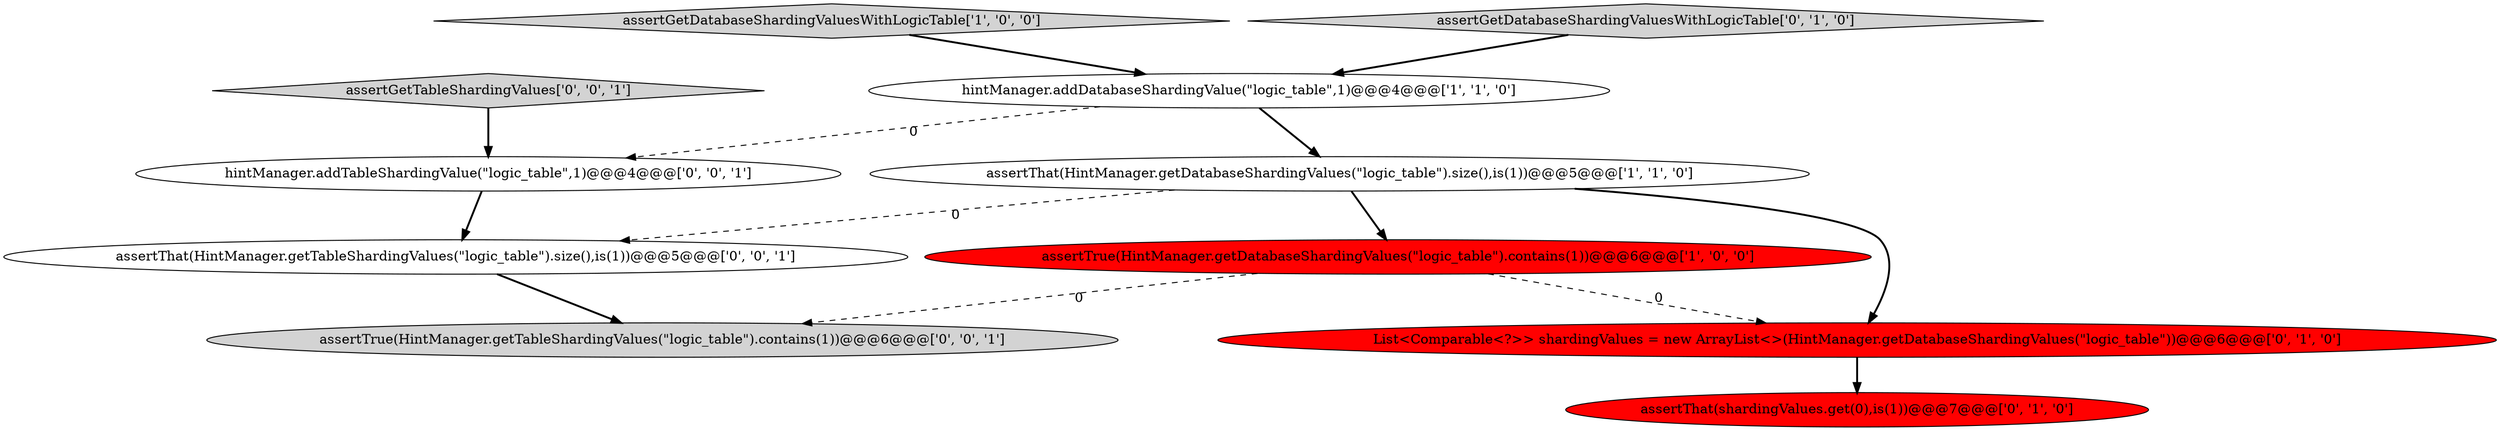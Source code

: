digraph {
0 [style = filled, label = "assertGetDatabaseShardingValuesWithLogicTable['1', '0', '0']", fillcolor = lightgray, shape = diamond image = "AAA0AAABBB1BBB"];
6 [style = filled, label = "assertThat(shardingValues.get(0),is(1))@@@7@@@['0', '1', '0']", fillcolor = red, shape = ellipse image = "AAA1AAABBB2BBB"];
10 [style = filled, label = "assertTrue(HintManager.getTableShardingValues(\"logic_table\").contains(1))@@@6@@@['0', '0', '1']", fillcolor = lightgray, shape = ellipse image = "AAA0AAABBB3BBB"];
7 [style = filled, label = "assertThat(HintManager.getTableShardingValues(\"logic_table\").size(),is(1))@@@5@@@['0', '0', '1']", fillcolor = white, shape = ellipse image = "AAA0AAABBB3BBB"];
2 [style = filled, label = "assertTrue(HintManager.getDatabaseShardingValues(\"logic_table\").contains(1))@@@6@@@['1', '0', '0']", fillcolor = red, shape = ellipse image = "AAA1AAABBB1BBB"];
8 [style = filled, label = "assertGetTableShardingValues['0', '0', '1']", fillcolor = lightgray, shape = diamond image = "AAA0AAABBB3BBB"];
9 [style = filled, label = "hintManager.addTableShardingValue(\"logic_table\",1)@@@4@@@['0', '0', '1']", fillcolor = white, shape = ellipse image = "AAA0AAABBB3BBB"];
5 [style = filled, label = "assertGetDatabaseShardingValuesWithLogicTable['0', '1', '0']", fillcolor = lightgray, shape = diamond image = "AAA0AAABBB2BBB"];
4 [style = filled, label = "List<Comparable<?>> shardingValues = new ArrayList<>(HintManager.getDatabaseShardingValues(\"logic_table\"))@@@6@@@['0', '1', '0']", fillcolor = red, shape = ellipse image = "AAA1AAABBB2BBB"];
3 [style = filled, label = "assertThat(HintManager.getDatabaseShardingValues(\"logic_table\").size(),is(1))@@@5@@@['1', '1', '0']", fillcolor = white, shape = ellipse image = "AAA0AAABBB1BBB"];
1 [style = filled, label = "hintManager.addDatabaseShardingValue(\"logic_table\",1)@@@4@@@['1', '1', '0']", fillcolor = white, shape = ellipse image = "AAA0AAABBB1BBB"];
1->3 [style = bold, label=""];
5->1 [style = bold, label=""];
1->9 [style = dashed, label="0"];
3->2 [style = bold, label=""];
9->7 [style = bold, label=""];
4->6 [style = bold, label=""];
3->4 [style = bold, label=""];
0->1 [style = bold, label=""];
7->10 [style = bold, label=""];
3->7 [style = dashed, label="0"];
2->10 [style = dashed, label="0"];
2->4 [style = dashed, label="0"];
8->9 [style = bold, label=""];
}
